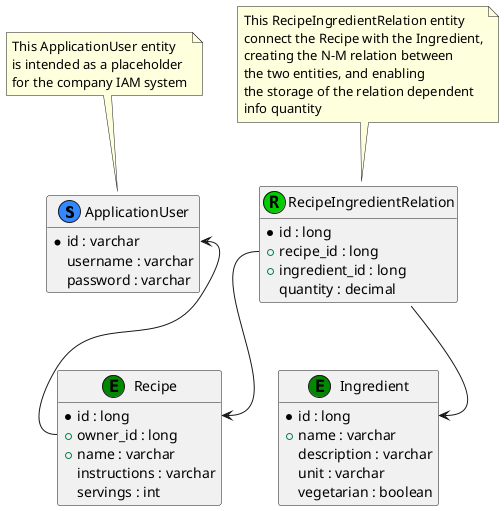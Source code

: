 @startuml
'https://plantuml.com/class-diagram


hide method

class User as "ApplicationUser" << (S,#3388FF) >>
{
    * id : varchar
    username : varchar
    password : varchar
}

note top of User
 This ApplicationUser entity
 is intended as a placeholder
 for the company IAM system
end note

class Recipe << (E,#008800) >>
{
    * id : long
    + owner_id : long
    + name : varchar
    instructions : varchar
    servings : int
}

class Ingredient << (E,#008800) >>
{
    * id : long
    + name : varchar
    description : varchar
    unit : varchar
    vegetarian : boolean
}


Recipe::owner_id -u-> User::id


class RecipeIngredientRelation  << (R,#00CC00) >>
 {
    * id : long
    + recipe_id : long
    + ingredient_id : long
    quantity : decimal
}

note top of RecipeIngredientRelation
 This RecipeIngredientRelation entity
 connect the Recipe with the Ingredient,
 creating the N-M relation between
 the two entities, and enabling
 the storage of the relation dependent
 info quantity
end note


Recipe::id <-u- RecipeIngredientRelation::recipe_id
Ingredient::id <-u- RecipeIngredientRelation::product_id


@enduml